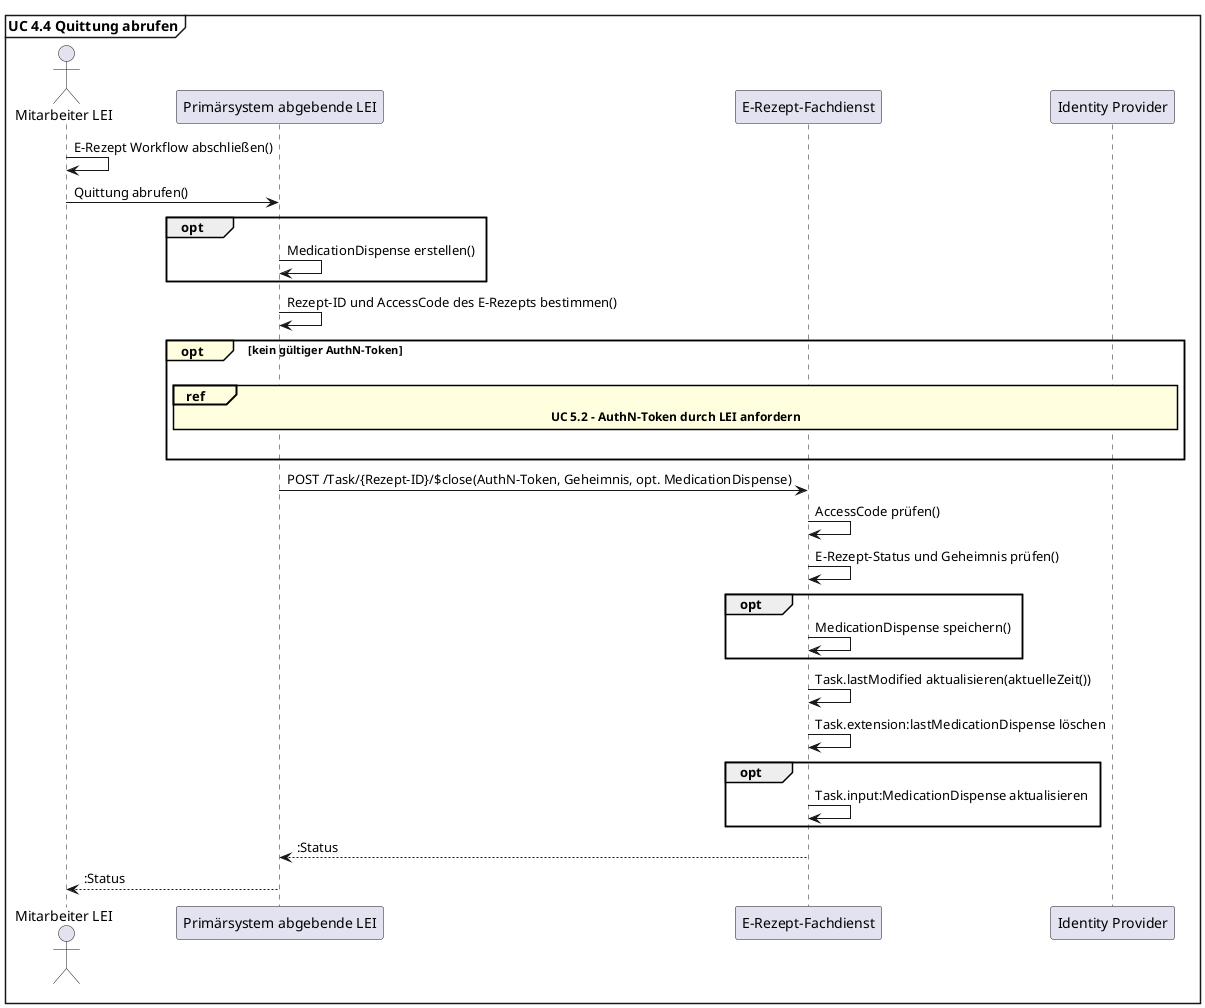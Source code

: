 @startuml Quittung Abrufen
skinparam sequenceReferenceBackgroundColor LightYellow
mainframe **UC 4.4 Quittung abrufen**

actor "Mitarbeiter LEI" as Apotheker
participant "Primärsystem abgebende LEI" as AVS
participant "E-Rezept-Fachdienst" as FD
participant "Identity Provider" as IDP

Apotheker -> Apotheker: E-Rezept Workflow abschließen()
Apotheker -> AVS: Quittung abrufen()

opt
    AVS -> AVS: MedicationDispense erstellen()
end

AVS -> AVS: Rezept-ID und AccessCode des E-Rezepts bestimmen()

opt#LightYellow kein gültiger AuthN-Token
|||
    ref#LightYellow over FD, AVS, IDP: <b>UC 5.2 - AuthN-Token durch LEI anfordern</b>
|||
end

AVS -> FD: POST /Task/{Rezept-ID}/$close(AuthN-Token, Geheimnis, opt. MedicationDispense)

FD -> FD: AccessCode prüfen()
FD -> FD: E-Rezept-Status und Geheimnis prüfen()

opt
    FD -> FD: MedicationDispense speichern()
end

FD -> FD: Task.lastModified aktualisieren(aktuelleZeit())
FD -> FD: Task.extension:lastMedicationDispense löschen

opt
    FD -> FD: Task.input:MedicationDispense aktualisieren
end

FD --> AVS: :Status
AVS --> Apotheker: :Status

@enduml
